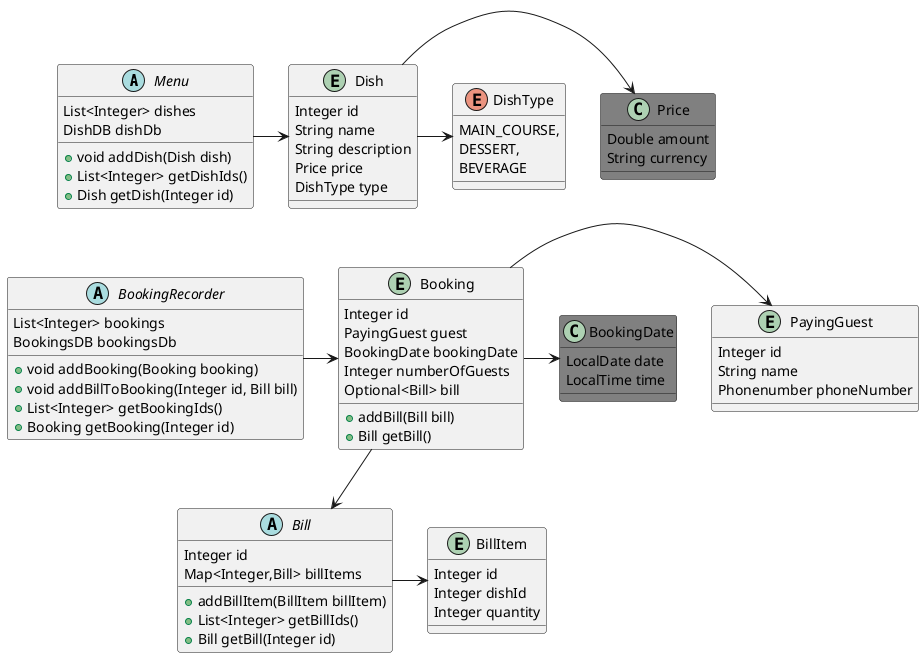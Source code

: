 @startuml


together {
  class Menu
  entity Dish
  enum DishType
}

together {
  abstract BookingRecorder
  entity Booking
  class BookingDate
  abstract Bill
  entity BillItem
}

entity Dish {
  Integer id
  String name
  String description
  Price price
  DishType type
}

class  Price #grey {
  Double amount
  String currency
}

entity PayingGuest {
  Integer id
  String name
  Phonenumber phoneNumber
}

Menu -> Dish
Dish -> DishType
Dish -> Price

BookingRecorder -> Booking
Booking -down-> Bill
Booking -> BookingDate


Bill -> BillItem
Menu -[hidden]-> BookingRecorder
BookingRecorder -[hidden]-> Bill

Booking -> PayingGuest

entity Booking {
  Integer id
  PayingGuest guest
  BookingDate bookingDate
  Integer numberOfGuests
  Optional<Bill> bill
  + addBill(Bill bill)
  + Bill getBill()
}



class BookingDate #grey {
  LocalDate date
  LocalTime time
}

entity BillItem {
  Integer id
  Integer dishId
  Integer quantity
}

enum DishType {
  MAIN_COURSE,
  DESSERT,
  BEVERAGE
}

abstract Menu {
  List<Integer> dishes
  DishDB dishDb
  + void addDish(Dish dish)
  + List<Integer> getDishIds()
  + Dish getDish(Integer id)
}

abstract Bill {
  Integer id
  Map<Integer,Bill> billItems
  + addBillItem(BillItem billItem)
  + List<Integer> getBillIds()
  + Bill getBill(Integer id)
}



abstract BookingRecorder{
  List<Integer> bookings
  BookingsDB bookingsDb
  + void addBooking(Booking booking)
  + void addBillToBooking(Integer id, Bill bill)
  + List<Integer> getBookingIds()
  + Booking getBooking(Integer id)
}


@enduml